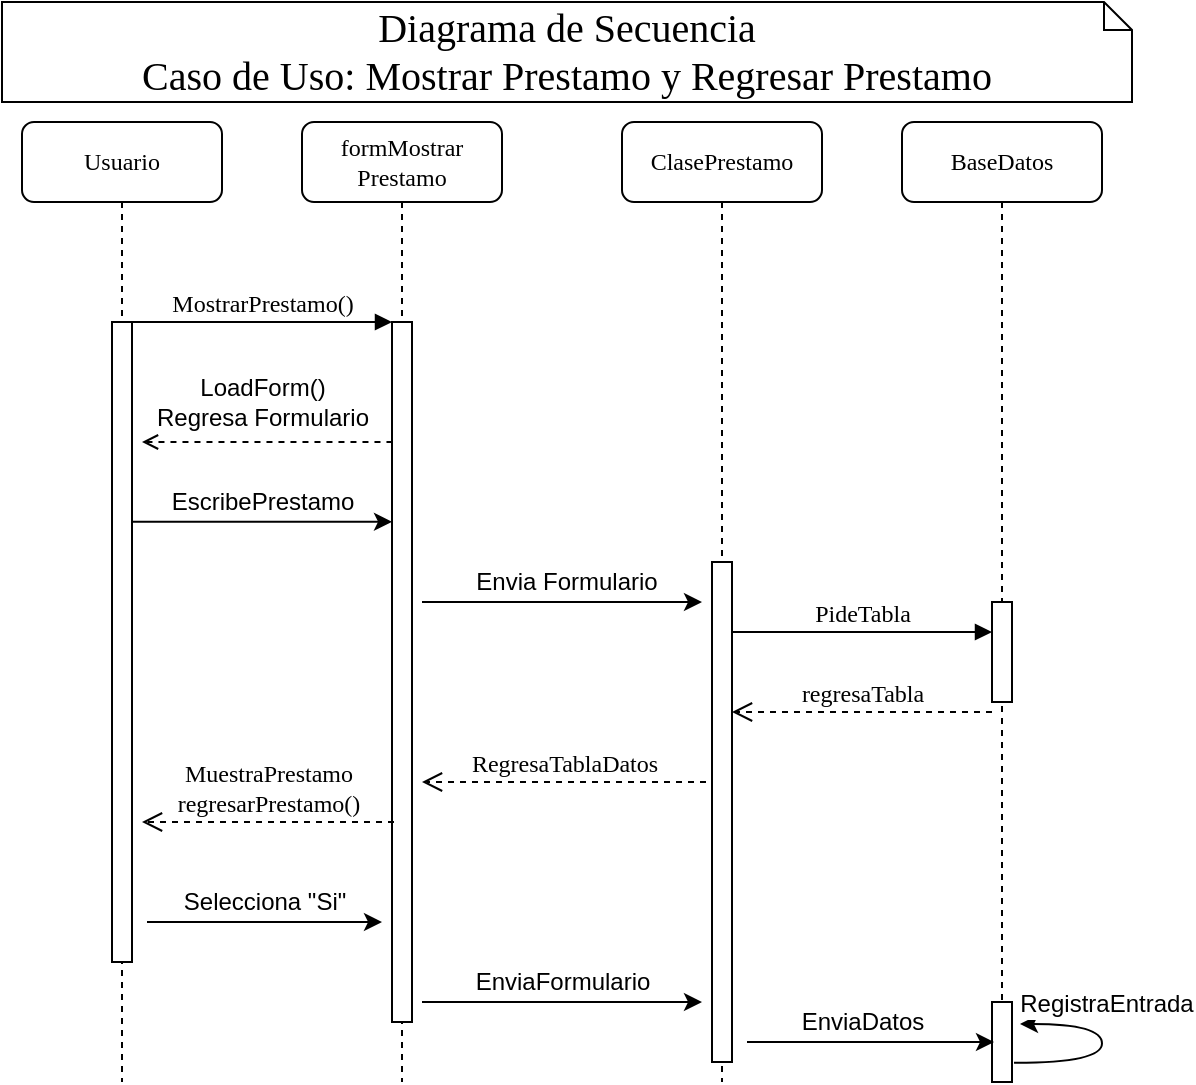 <mxfile version="12.3.8" type="device" pages="1"><diagram name="Page-1" id="13e1069c-82ec-6db2-03f1-153e76fe0fe0"><mxGraphModel dx="1422" dy="791" grid="1" gridSize="10" guides="1" tooltips="1" connect="1" arrows="1" fold="1" page="1" pageScale="1" pageWidth="1100" pageHeight="850" background="#ffffff" math="0" shadow="0"><root><mxCell id="0"/><mxCell id="1" parent="0"/><mxCell id="9pW5uRAjS-SmAmnuEoZT-4" value="formMostrar&lt;br&gt;Prestamo" style="shape=umlLifeline;perimeter=lifelinePerimeter;whiteSpace=wrap;html=1;container=1;collapsible=0;recursiveResize=0;outlineConnect=0;rounded=1;shadow=0;comic=0;labelBackgroundColor=none;strokeWidth=1;fontFamily=Verdana;fontSize=12;align=center;" parent="1" vertex="1"><mxGeometry x="190" y="80" width="100" height="480" as="geometry"/></mxCell><mxCell id="9pW5uRAjS-SmAmnuEoZT-5" value="" style="html=1;points=[];perimeter=orthogonalPerimeter;rounded=0;shadow=0;comic=0;labelBackgroundColor=none;strokeWidth=1;fontFamily=Verdana;fontSize=12;align=center;" parent="9pW5uRAjS-SmAmnuEoZT-4" vertex="1"><mxGeometry x="45" y="100" width="10" height="350" as="geometry"/></mxCell><mxCell id="9pW5uRAjS-SmAmnuEoZT-6" value="ClasePrestamo" style="shape=umlLifeline;perimeter=lifelinePerimeter;whiteSpace=wrap;html=1;container=1;collapsible=0;recursiveResize=0;outlineConnect=0;rounded=1;shadow=0;comic=0;labelBackgroundColor=none;strokeWidth=1;fontFamily=Verdana;fontSize=12;align=center;" parent="1" vertex="1"><mxGeometry x="350" y="80" width="100" height="480" as="geometry"/></mxCell><mxCell id="9pW5uRAjS-SmAmnuEoZT-7" value="" style="html=1;points=[];perimeter=orthogonalPerimeter;rounded=0;shadow=0;comic=0;labelBackgroundColor=none;strokeWidth=1;fontFamily=Verdana;fontSize=12;align=center;" parent="9pW5uRAjS-SmAmnuEoZT-6" vertex="1"><mxGeometry x="45" y="220" width="10" height="250" as="geometry"/></mxCell><mxCell id="9pW5uRAjS-SmAmnuEoZT-8" value="BaseDatos" style="shape=umlLifeline;perimeter=lifelinePerimeter;whiteSpace=wrap;html=1;container=1;collapsible=0;recursiveResize=0;outlineConnect=0;rounded=1;shadow=0;comic=0;labelBackgroundColor=none;strokeWidth=1;fontFamily=Verdana;fontSize=12;align=center;" parent="1" vertex="1"><mxGeometry x="490" y="80" width="100" height="480" as="geometry"/></mxCell><mxCell id="9pW5uRAjS-SmAmnuEoZT-11" value="" style="html=1;points=[];perimeter=orthogonalPerimeter;rounded=0;shadow=0;comic=0;labelBackgroundColor=none;strokeWidth=1;fontFamily=Verdana;fontSize=12;align=center;" parent="9pW5uRAjS-SmAmnuEoZT-8" vertex="1"><mxGeometry x="45" y="240" width="10" height="50" as="geometry"/></mxCell><mxCell id="YQv3WM-FA6QZF9WcLD-N-5" value="" style="html=1;points=[];perimeter=orthogonalPerimeter;rounded=0;shadow=0;comic=0;labelBackgroundColor=none;strokeWidth=1;fontFamily=Verdana;fontSize=12;align=center;" vertex="1" parent="9pW5uRAjS-SmAmnuEoZT-8"><mxGeometry x="45" y="440" width="10" height="40" as="geometry"/></mxCell><mxCell id="YQv3WM-FA6QZF9WcLD-N-7" value="RegistraEntrada" style="endArrow=classic;html=1;fontSize=12;edgeStyle=orthogonalEdgeStyle;curved=1;exitX=1.1;exitY=0.76;exitDx=0;exitDy=0;exitPerimeter=0;entryX=1.4;entryY=0.275;entryDx=0;entryDy=0;entryPerimeter=0;" edge="1" parent="9pW5uRAjS-SmAmnuEoZT-8" source="YQv3WM-FA6QZF9WcLD-N-5" target="YQv3WM-FA6QZF9WcLD-N-5"><mxGeometry x="0.362" y="-14" width="50" height="50" relative="1" as="geometry"><mxPoint x="100" y="520" as="sourcePoint"/><mxPoint x="100" y="420" as="targetPoint"/><Array as="points"><mxPoint x="100" y="470"/><mxPoint x="100" y="451"/></Array><mxPoint x="10" y="4" as="offset"/></mxGeometry></mxCell><mxCell id="9pW5uRAjS-SmAmnuEoZT-9" value="Usuario" style="shape=umlLifeline;perimeter=lifelinePerimeter;whiteSpace=wrap;html=1;container=1;collapsible=0;recursiveResize=0;outlineConnect=0;rounded=1;shadow=0;comic=0;labelBackgroundColor=none;strokeWidth=1;fontFamily=Verdana;fontSize=12;align=center;" parent="1" vertex="1"><mxGeometry x="50" y="80" width="100" height="480" as="geometry"/></mxCell><mxCell id="9pW5uRAjS-SmAmnuEoZT-10" value="" style="html=1;points=[];perimeter=orthogonalPerimeter;rounded=0;shadow=0;comic=0;labelBackgroundColor=none;strokeWidth=1;fontFamily=Verdana;fontSize=12;align=center;" parent="9pW5uRAjS-SmAmnuEoZT-9" vertex="1"><mxGeometry x="45" y="100" width="10" height="320" as="geometry"/></mxCell><mxCell id="9pW5uRAjS-SmAmnuEoZT-12" value="PideTabla" style="html=1;verticalAlign=bottom;endArrow=block;labelBackgroundColor=none;fontFamily=Verdana;fontSize=12;edgeStyle=elbowEdgeStyle;elbow=vertical;" parent="1" edge="1"><mxGeometry relative="1" as="geometry"><mxPoint x="405" y="335" as="sourcePoint"/><Array as="points"><mxPoint x="410" y="335"/></Array><mxPoint x="535" y="335" as="targetPoint"/></mxGeometry></mxCell><mxCell id="9pW5uRAjS-SmAmnuEoZT-13" value="regresaTabla" style="html=1;verticalAlign=bottom;endArrow=open;dashed=1;endSize=8;labelBackgroundColor=none;fontFamily=Verdana;fontSize=12;edgeStyle=elbowEdgeStyle;elbow=vertical;" parent="1" edge="1"><mxGeometry relative="1" as="geometry"><mxPoint x="405" y="375" as="targetPoint"/><Array as="points"><mxPoint x="480" y="375"/><mxPoint x="510" y="375"/></Array><mxPoint x="535" y="375" as="sourcePoint"/></mxGeometry></mxCell><mxCell id="9pW5uRAjS-SmAmnuEoZT-14" value="RegresaTablaDatos" style="html=1;verticalAlign=bottom;endArrow=open;dashed=1;endSize=8;labelBackgroundColor=none;fontFamily=Verdana;fontSize=12;" parent="1" edge="1"><mxGeometry relative="1" as="geometry"><mxPoint x="250" y="410" as="targetPoint"/><mxPoint x="392" y="410" as="sourcePoint"/></mxGeometry></mxCell><mxCell id="9pW5uRAjS-SmAmnuEoZT-15" value="MuestraPrestamo&lt;br&gt;regresarPrestamo()" style="html=1;verticalAlign=bottom;endArrow=open;dashed=1;endSize=8;labelBackgroundColor=none;fontFamily=Verdana;fontSize=12;edgeStyle=elbowEdgeStyle;elbow=vertical;" parent="1" edge="1"><mxGeometry relative="1" as="geometry"><mxPoint x="110" y="430" as="targetPoint"/><Array as="points"/><mxPoint x="236" y="430" as="sourcePoint"/></mxGeometry></mxCell><mxCell id="9pW5uRAjS-SmAmnuEoZT-16" value="MostrarPrestamo()" style="html=1;verticalAlign=bottom;endArrow=block;entryX=0;entryY=0;labelBackgroundColor=none;fontFamily=Verdana;fontSize=12;edgeStyle=elbowEdgeStyle;elbow=vertical;" parent="1" source="9pW5uRAjS-SmAmnuEoZT-10" target="9pW5uRAjS-SmAmnuEoZT-5" edge="1"><mxGeometry relative="1" as="geometry"><mxPoint x="170" y="190" as="sourcePoint"/></mxGeometry></mxCell><mxCell id="9pW5uRAjS-SmAmnuEoZT-18" value="Diagrama de Secuencia&lt;br style=&quot;font-size: 20px&quot;&gt;Caso de Uso: Mostrar Prestamo y Regresar Prestamo" style="shape=note;whiteSpace=wrap;html=1;size=14;verticalAlign=top;align=center;spacingTop=-6;rounded=0;shadow=0;comic=0;labelBackgroundColor=none;strokeWidth=1;fontFamily=Verdana;fontSize=20;" parent="1" vertex="1"><mxGeometry x="40" y="20" width="565" height="50" as="geometry"/></mxCell><mxCell id="YQv3WM-FA6QZF9WcLD-N-1" value="LoadForm()&lt;br&gt;Regresa Formulario" style="endArrow=none;dashed=1;html=1;fontSize=12;startArrow=open;startFill=0;" edge="1" parent="1"><mxGeometry x="-0.04" y="20" width="50" height="50" relative="1" as="geometry"><mxPoint x="110" y="240" as="sourcePoint"/><mxPoint x="235" y="240" as="targetPoint"/><mxPoint as="offset"/></mxGeometry></mxCell><mxCell id="YQv3WM-FA6QZF9WcLD-N-2" value="EscribePrestamo" style="endArrow=classic;html=1;fontSize=12;exitX=1;exitY=0.309;exitDx=0;exitDy=0;exitPerimeter=0;" edge="1" parent="1"><mxGeometry y="10" width="50" height="50" relative="1" as="geometry"><mxPoint x="105" y="279.88" as="sourcePoint"/><mxPoint x="235" y="279.88" as="targetPoint"/><mxPoint as="offset"/></mxGeometry></mxCell><mxCell id="YQv3WM-FA6QZF9WcLD-N-3" value="Envia Formulario" style="endArrow=classic;html=1;fontSize=12;" edge="1" parent="1"><mxGeometry x="0.022" y="10" width="50" height="50" relative="1" as="geometry"><mxPoint x="250" y="320" as="sourcePoint"/><mxPoint x="390" y="320" as="targetPoint"/><mxPoint as="offset"/></mxGeometry></mxCell><mxCell id="YQv3WM-FA6QZF9WcLD-N-4" value="Selecciona &quot;Si&quot;" style="endArrow=classic;html=1;fontSize=12;" edge="1" parent="1"><mxGeometry x="-0.021" y="10" width="50" height="50" relative="1" as="geometry"><mxPoint x="112.5" y="480" as="sourcePoint"/><mxPoint x="230" y="480" as="targetPoint"/><mxPoint x="1" as="offset"/></mxGeometry></mxCell><mxCell id="YQv3WM-FA6QZF9WcLD-N-6" value="EnviaFormulario" style="endArrow=classic;html=1;fontSize=12;" edge="1" parent="1"><mxGeometry y="10" width="50" height="50" relative="1" as="geometry"><mxPoint x="250" y="520" as="sourcePoint"/><mxPoint x="390" y="520" as="targetPoint"/><mxPoint as="offset"/></mxGeometry></mxCell><mxCell id="YQv3WM-FA6QZF9WcLD-N-8" value="EnviaDatos" style="endArrow=classic;html=1;fontSize=12;entryX=0.1;entryY=0.5;entryDx=0;entryDy=0;entryPerimeter=0;" edge="1" parent="1" target="YQv3WM-FA6QZF9WcLD-N-5"><mxGeometry x="-0.069" y="10" width="50" height="50" relative="1" as="geometry"><mxPoint x="412.5" y="540" as="sourcePoint"/><mxPoint x="482.5" y="540" as="targetPoint"/><mxPoint as="offset"/></mxGeometry></mxCell></root></mxGraphModel></diagram></mxfile>